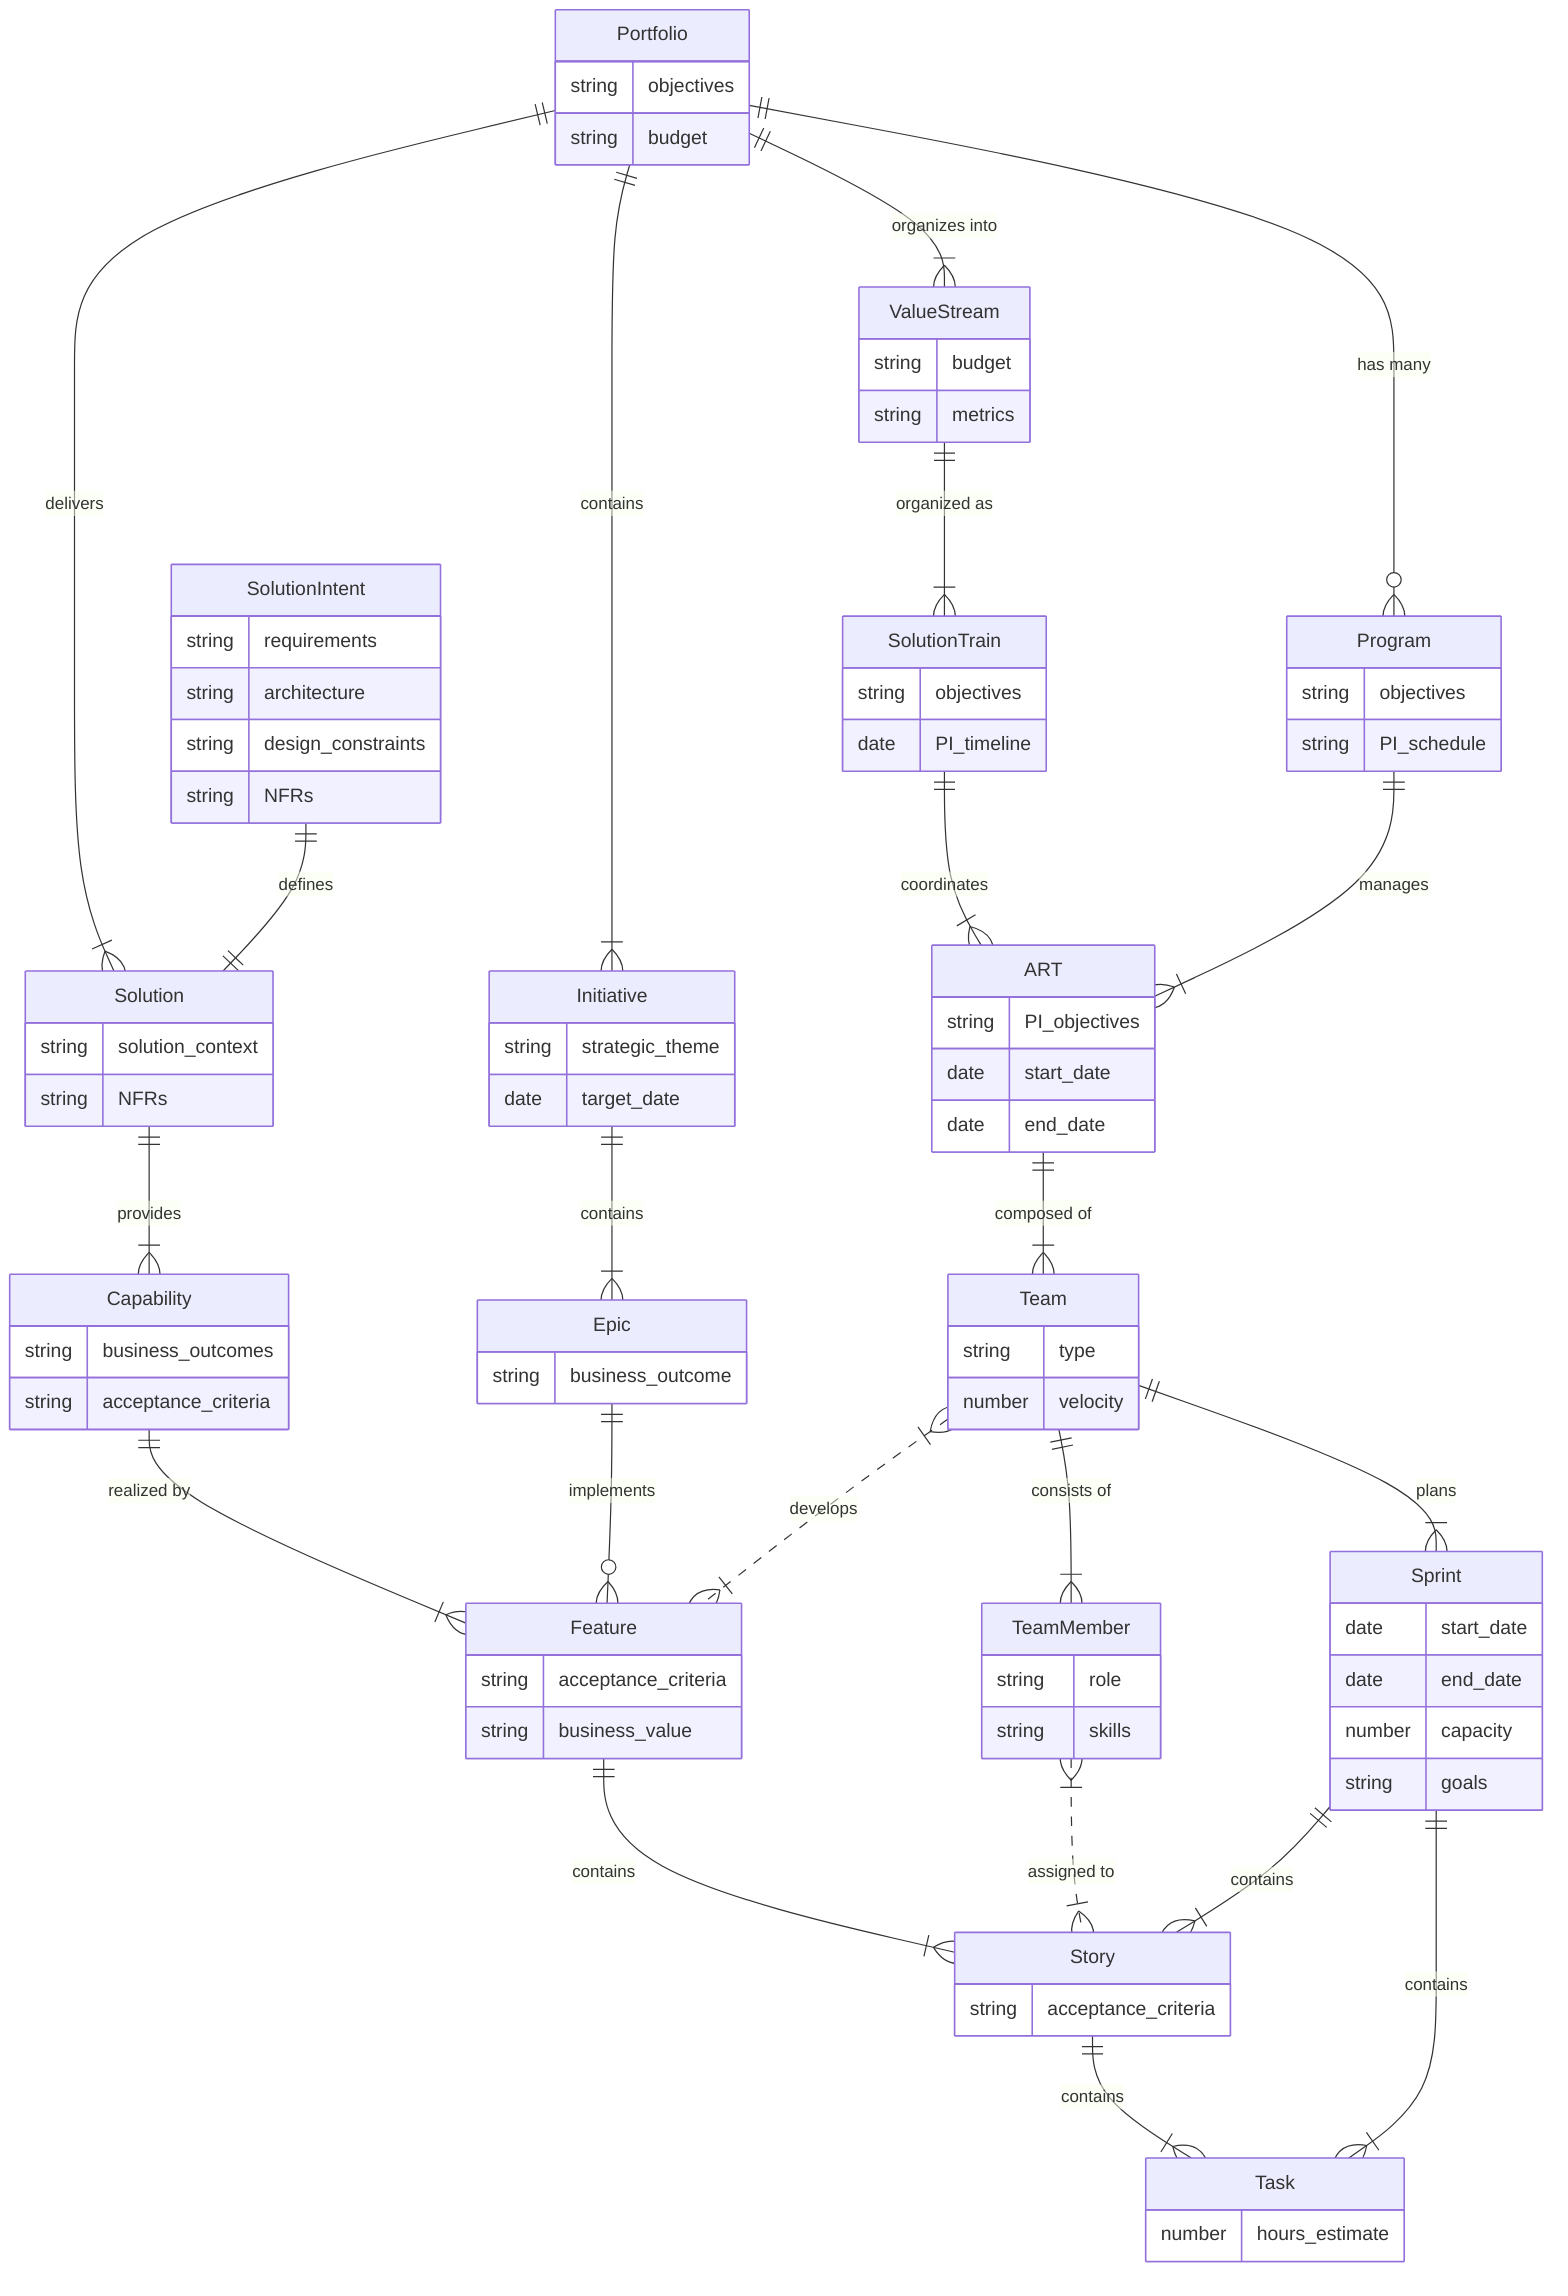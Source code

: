 %%{init: {
  "theme": "default",
  "themeCSS": [
    ".er.relationshipLabel { fill: black; }",
    ".er.relationshipLabelBox { fill: white; }",
    "[id^=entity-Portfolio] .er.entityBox { fill: #98FB98; }",
    "[id^=entity-Epic] .er.entityBox { fill: #98FB98; }",
    "[id^=entity-Initiative] .er.entityBox { fill: #98FB98; }",
    
    "[id^=entity-SolutionIntent] .er.entityBox { fill: #87CEEB; }",
    "[id^=entity-Solution] .er.entityBox { fill: #87CEEB; }",
    "[id^=entity-Capability] .er.entityBox { fill: #87CEEB; }",
    "[id^=entity-Feature] .er.entityBox { fill: #87CEEB; }",
    "[id^=entity-Story] .er.entityBox { fill: #87CEEB; }",
    "[id^=entity-Task] .er.entityBox { fill: #87CEEB; }",

    "[id^=entity-ValueStream] .er.entityBox { fill: #DDA0DD; }",
    "[id^=entity-SolutionTrain] .er.entityBox { fill: #DDA0DD; }",
    "[id^=entity-Program] .er.entityBox { fill: #DDA0DD; }",
    "[id^=entity-ART] .er.entityBox { fill: #DDA0DD; }",

    "[id^=entity-Team] .er.entityBox { fill: #F08080; }",
    "[id^=entity-TeamMember] .er.entityBox { fill: #F08080; }",
    "[id^=entity-Sprint] .er.entityBox { fill: #FFA07A; }"
  ]
}}%%
erDiagram
    Portfolio ||--|{ Initiative : "contains"
    Portfolio ||--o{ Program : "has many"
    Portfolio ||--|{ Solution : "delivers"
    Portfolio ||--|{ ValueStream : "organizes into"

    Initiative ||--|{ Epic : "contains"
    Solution ||--|{ Capability : "provides"
    Capability ||--|{ Feature : "realized by"
    Feature ||--|{ Story : "contains"
    ValueStream ||--|{ SolutionTrain : "organized as"
    SolutionTrain ||--|{ ART : "coordinates"
    Program ||--|{ ART : "manages"
    TeamMember }|..|{ Story : "assigned to"
    ART ||--|{ Team : "composed of"
    Team ||--|{ TeamMember : "consists of"
    Epic ||--o{ Feature : "implements"
    Team }|..|{ Feature : "develops"
    Story ||--|{ Task : "contains"
    Sprint ||--|{ Story : "contains"
    Sprint ||--|{ Task : "contains"
    Team ||--|{ Sprint : "plans"

    SolutionIntent ||--|| Solution : "defines"

    Portfolio {
        string objectives
        string budget
    }

    Solution {
        string solution_context
        string NFRs
    }

    SolutionTrain {
        string objectives
        date PI_timeline
    }

    SolutionIntent {
        string requirements
        string architecture
        string design_constraints
        string NFRs
    }

    Capability {
        string business_outcomes
        string acceptance_criteria
    }

    Initiative {
        string strategic_theme
        date target_date
    }

    Program {
        string objectives
        string PI_schedule
    }

    ValueStream {
        string budget
        string metrics
    }

    ART {
        string PI_objectives
        date start_date
        date end_date
    }

    Sprint {
        date start_date
        date end_date
        number capacity
        string goals
    }

    Team {
        string type
        number velocity
    }

    TeamMember {
        string role
        string skills
    }

    Epic {
        string business_outcome
    }

    Feature {
        string acceptance_criteria
        string business_value
    }

    Story {
        string acceptance_criteria
    }

    Task {
        number hours_estimate
    }